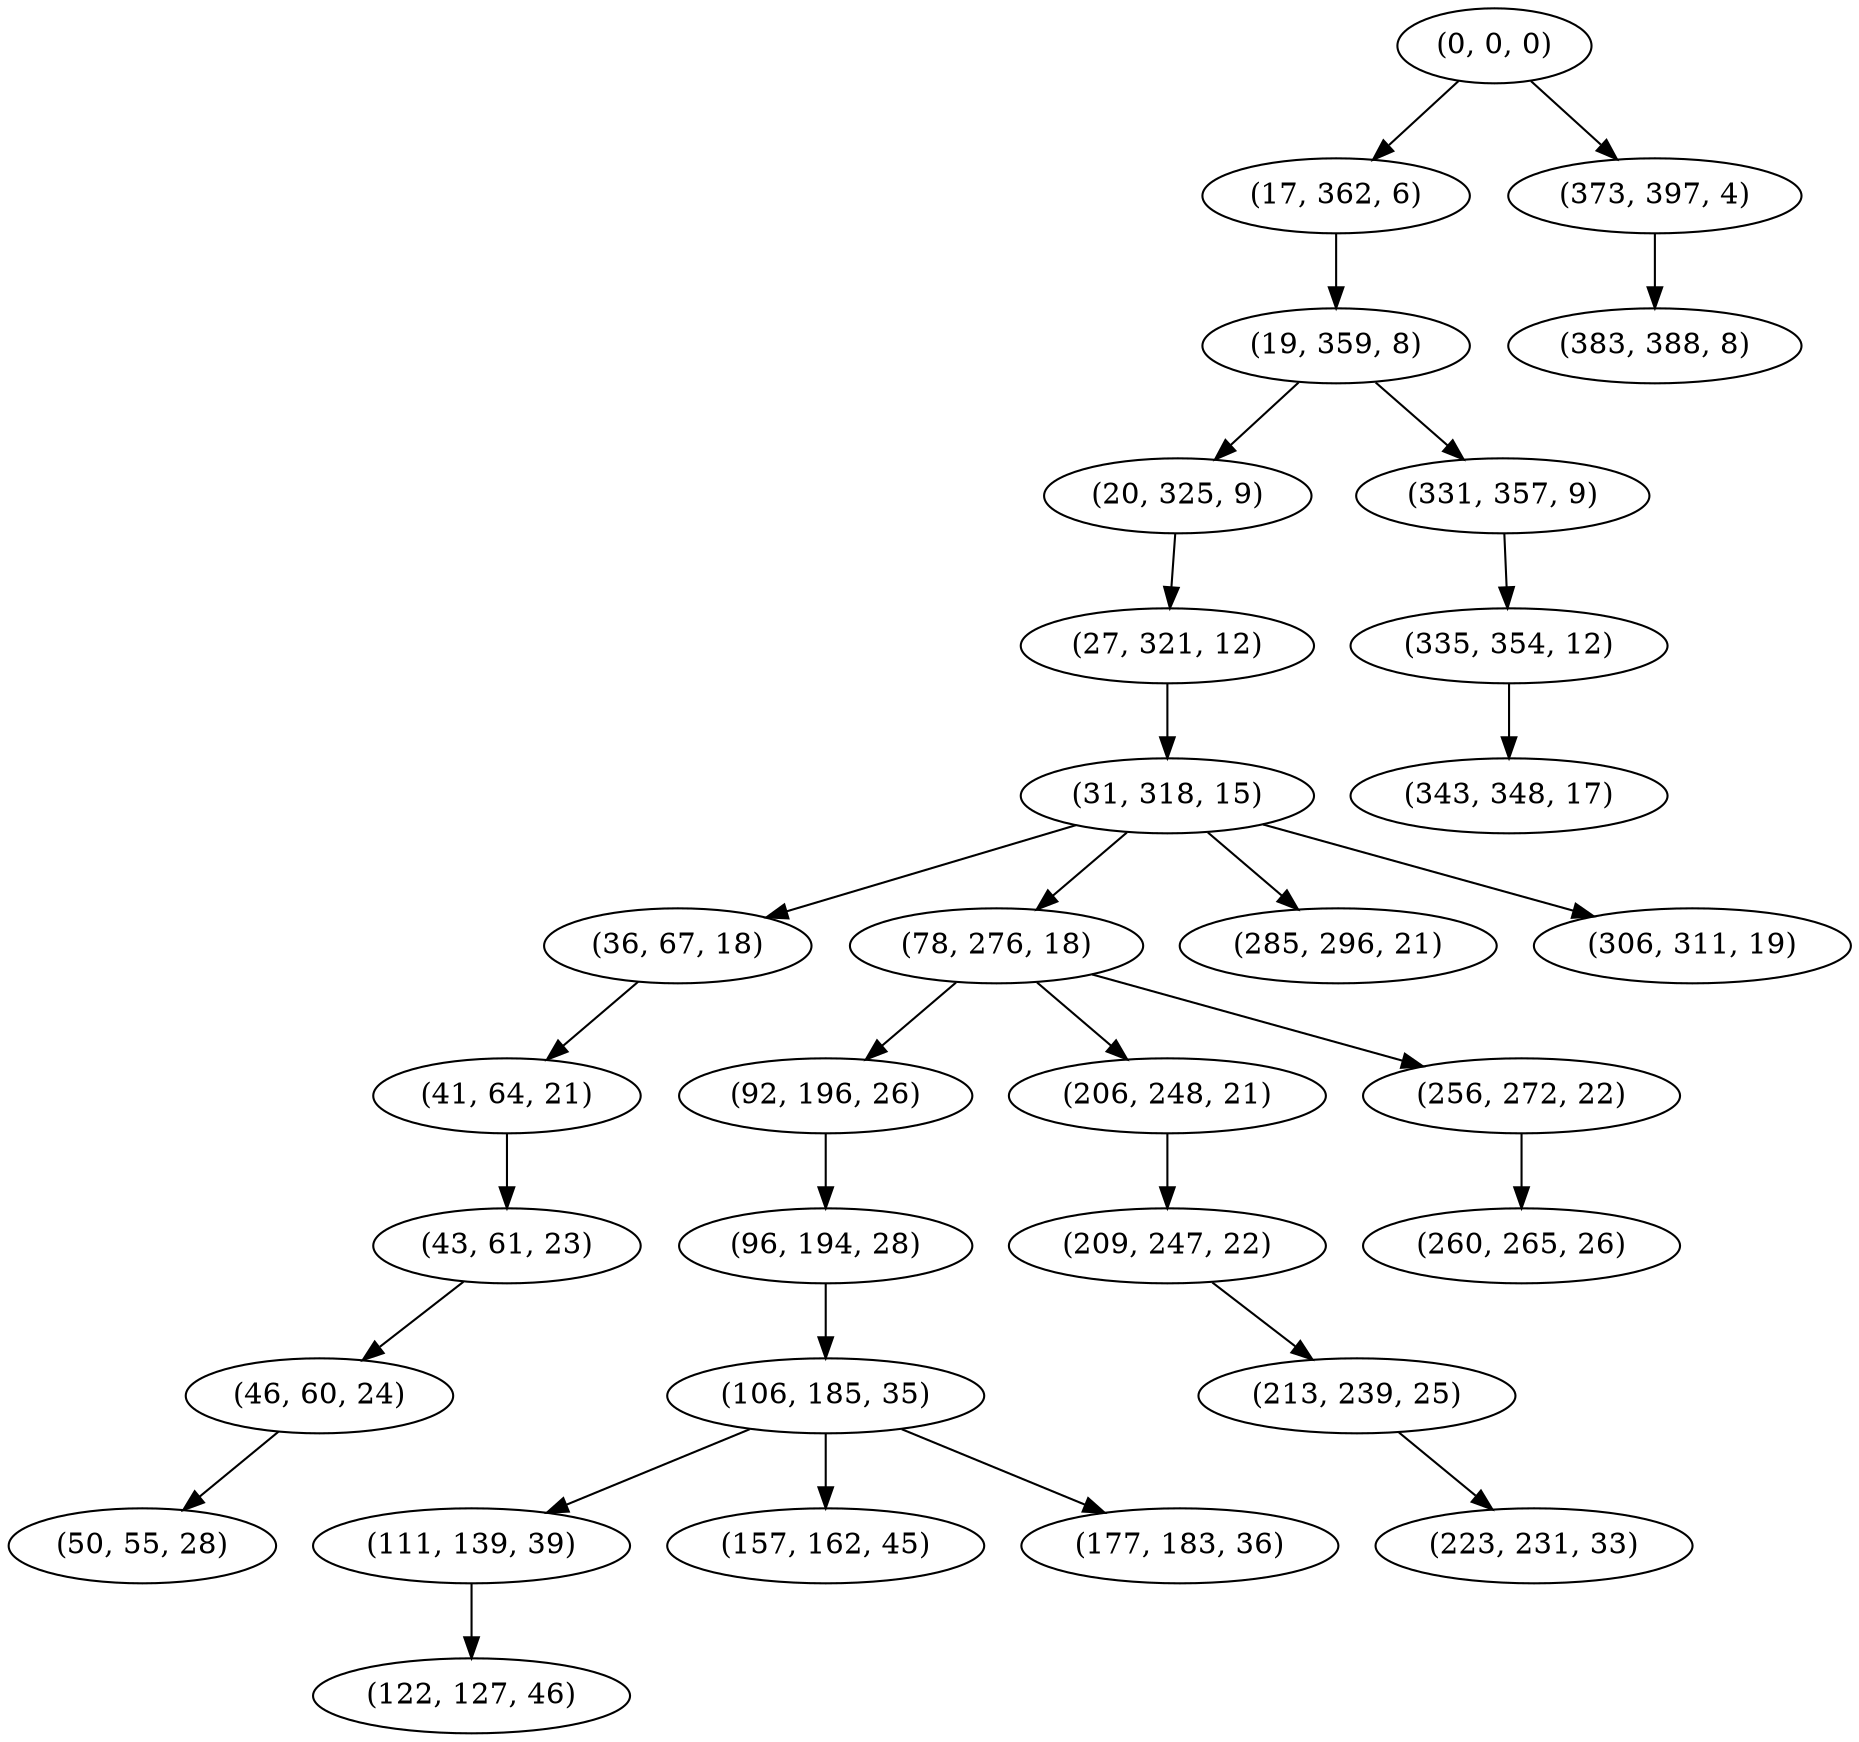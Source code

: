 digraph tree {
    "(0, 0, 0)";
    "(17, 362, 6)";
    "(19, 359, 8)";
    "(20, 325, 9)";
    "(27, 321, 12)";
    "(31, 318, 15)";
    "(36, 67, 18)";
    "(41, 64, 21)";
    "(43, 61, 23)";
    "(46, 60, 24)";
    "(50, 55, 28)";
    "(78, 276, 18)";
    "(92, 196, 26)";
    "(96, 194, 28)";
    "(106, 185, 35)";
    "(111, 139, 39)";
    "(122, 127, 46)";
    "(157, 162, 45)";
    "(177, 183, 36)";
    "(206, 248, 21)";
    "(209, 247, 22)";
    "(213, 239, 25)";
    "(223, 231, 33)";
    "(256, 272, 22)";
    "(260, 265, 26)";
    "(285, 296, 21)";
    "(306, 311, 19)";
    "(331, 357, 9)";
    "(335, 354, 12)";
    "(343, 348, 17)";
    "(373, 397, 4)";
    "(383, 388, 8)";
    "(0, 0, 0)" -> "(17, 362, 6)";
    "(0, 0, 0)" -> "(373, 397, 4)";
    "(17, 362, 6)" -> "(19, 359, 8)";
    "(19, 359, 8)" -> "(20, 325, 9)";
    "(19, 359, 8)" -> "(331, 357, 9)";
    "(20, 325, 9)" -> "(27, 321, 12)";
    "(27, 321, 12)" -> "(31, 318, 15)";
    "(31, 318, 15)" -> "(36, 67, 18)";
    "(31, 318, 15)" -> "(78, 276, 18)";
    "(31, 318, 15)" -> "(285, 296, 21)";
    "(31, 318, 15)" -> "(306, 311, 19)";
    "(36, 67, 18)" -> "(41, 64, 21)";
    "(41, 64, 21)" -> "(43, 61, 23)";
    "(43, 61, 23)" -> "(46, 60, 24)";
    "(46, 60, 24)" -> "(50, 55, 28)";
    "(78, 276, 18)" -> "(92, 196, 26)";
    "(78, 276, 18)" -> "(206, 248, 21)";
    "(78, 276, 18)" -> "(256, 272, 22)";
    "(92, 196, 26)" -> "(96, 194, 28)";
    "(96, 194, 28)" -> "(106, 185, 35)";
    "(106, 185, 35)" -> "(111, 139, 39)";
    "(106, 185, 35)" -> "(157, 162, 45)";
    "(106, 185, 35)" -> "(177, 183, 36)";
    "(111, 139, 39)" -> "(122, 127, 46)";
    "(206, 248, 21)" -> "(209, 247, 22)";
    "(209, 247, 22)" -> "(213, 239, 25)";
    "(213, 239, 25)" -> "(223, 231, 33)";
    "(256, 272, 22)" -> "(260, 265, 26)";
    "(331, 357, 9)" -> "(335, 354, 12)";
    "(335, 354, 12)" -> "(343, 348, 17)";
    "(373, 397, 4)" -> "(383, 388, 8)";
}
